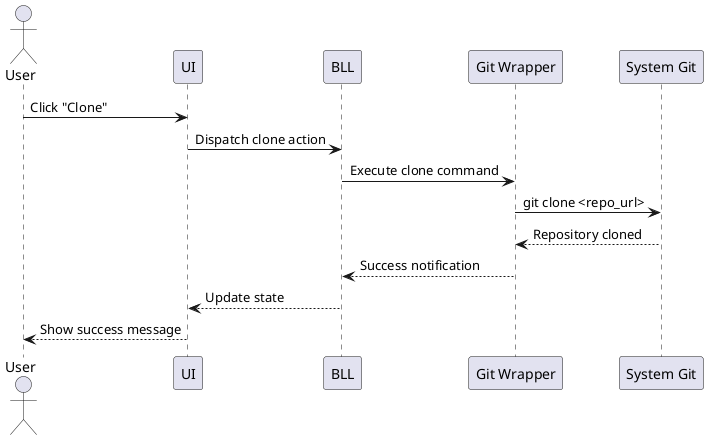 @startuml
actor User
participant UI
participant BLL
participant "Git Wrapper" as GW
participant "System Git" as SG

User -> UI: Click "Clone"
UI -> BLL: Dispatch clone action
BLL -> GW: Execute clone command
GW -> SG: git clone <repo_url>
SG --> GW: Repository cloned
GW --> BLL: Success notification
BLL --> UI: Update state
UI --> User: Show success message
@enduml